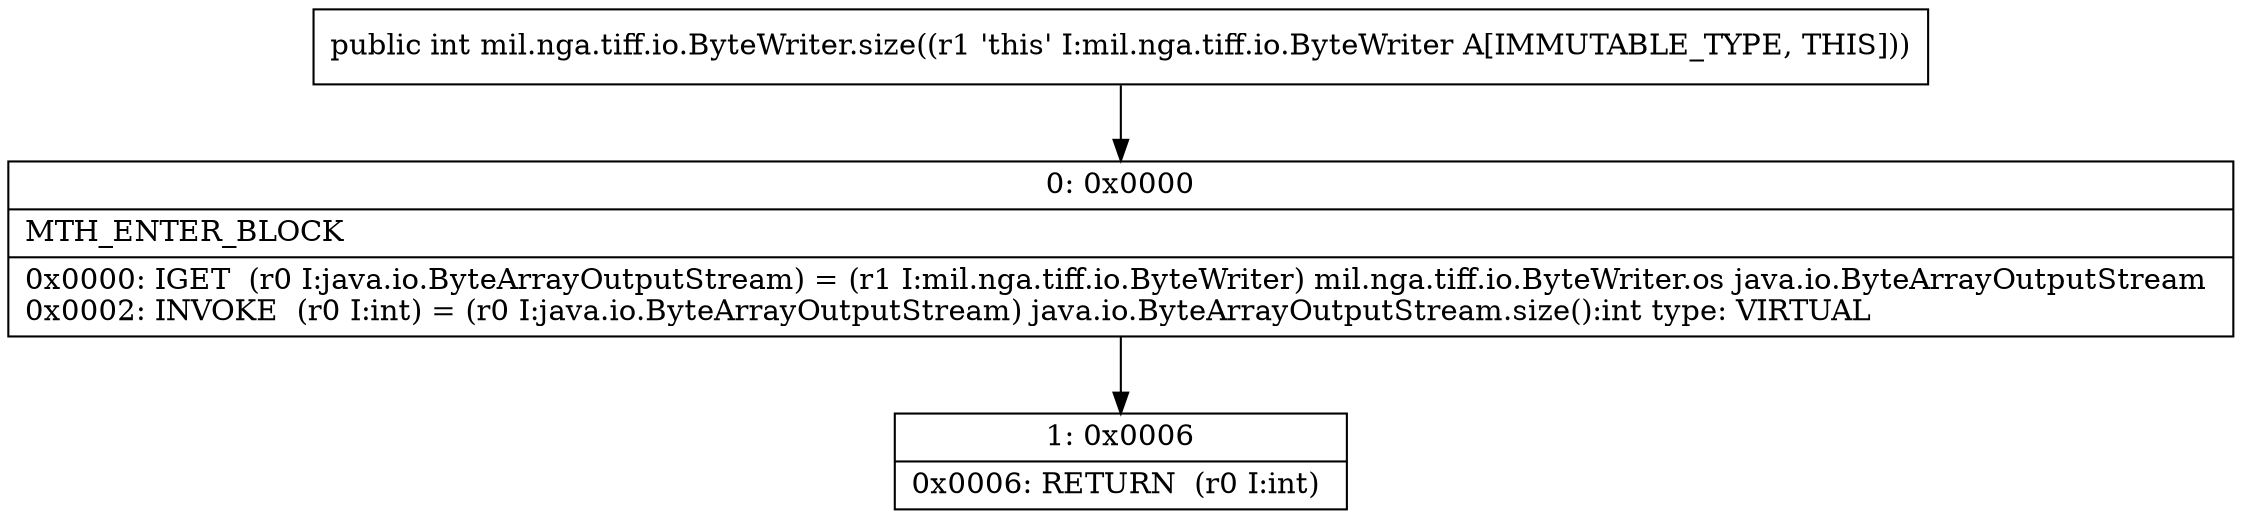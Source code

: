 digraph "CFG formil.nga.tiff.io.ByteWriter.size()I" {
Node_0 [shape=record,label="{0\:\ 0x0000|MTH_ENTER_BLOCK\l|0x0000: IGET  (r0 I:java.io.ByteArrayOutputStream) = (r1 I:mil.nga.tiff.io.ByteWriter) mil.nga.tiff.io.ByteWriter.os java.io.ByteArrayOutputStream \l0x0002: INVOKE  (r0 I:int) = (r0 I:java.io.ByteArrayOutputStream) java.io.ByteArrayOutputStream.size():int type: VIRTUAL \l}"];
Node_1 [shape=record,label="{1\:\ 0x0006|0x0006: RETURN  (r0 I:int) \l}"];
MethodNode[shape=record,label="{public int mil.nga.tiff.io.ByteWriter.size((r1 'this' I:mil.nga.tiff.io.ByteWriter A[IMMUTABLE_TYPE, THIS])) }"];
MethodNode -> Node_0;
Node_0 -> Node_1;
}

